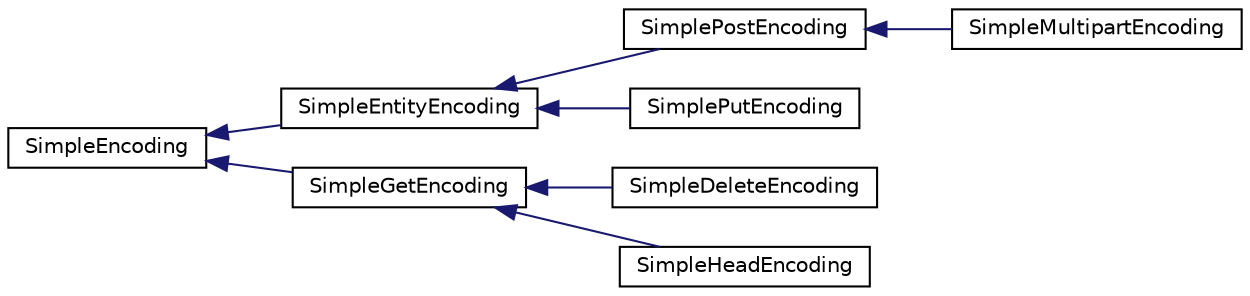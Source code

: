 digraph "Graphical Class Hierarchy"
{
  edge [fontname="Helvetica",fontsize="10",labelfontname="Helvetica",labelfontsize="10"];
  node [fontname="Helvetica",fontsize="10",shape=record];
  rankdir="LR";
  Node1 [label="SimpleEncoding",height=0.2,width=0.4,color="black", fillcolor="white", style="filled",URL="$class_simple_encoding.html"];
  Node1 -> Node2 [dir="back",color="midnightblue",fontsize="10",style="solid",fontname="Helvetica"];
  Node2 [label="SimpleEntityEncoding",height=0.2,width=0.4,color="black", fillcolor="white", style="filled",URL="$class_simple_entity_encoding.html"];
  Node2 -> Node3 [dir="back",color="midnightblue",fontsize="10",style="solid",fontname="Helvetica"];
  Node3 [label="SimplePostEncoding",height=0.2,width=0.4,color="black", fillcolor="white", style="filled",URL="$class_simple_post_encoding.html"];
  Node3 -> Node4 [dir="back",color="midnightblue",fontsize="10",style="solid",fontname="Helvetica"];
  Node4 [label="SimpleMultipartEncoding",height=0.2,width=0.4,color="black", fillcolor="white", style="filled",URL="$class_simple_multipart_encoding.html"];
  Node2 -> Node5 [dir="back",color="midnightblue",fontsize="10",style="solid",fontname="Helvetica"];
  Node5 [label="SimplePutEncoding",height=0.2,width=0.4,color="black", fillcolor="white", style="filled",URL="$class_simple_put_encoding.html"];
  Node1 -> Node6 [dir="back",color="midnightblue",fontsize="10",style="solid",fontname="Helvetica"];
  Node6 [label="SimpleGetEncoding",height=0.2,width=0.4,color="black", fillcolor="white", style="filled",URL="$class_simple_get_encoding.html"];
  Node6 -> Node7 [dir="back",color="midnightblue",fontsize="10",style="solid",fontname="Helvetica"];
  Node7 [label="SimpleDeleteEncoding",height=0.2,width=0.4,color="black", fillcolor="white", style="filled",URL="$class_simple_delete_encoding.html"];
  Node6 -> Node8 [dir="back",color="midnightblue",fontsize="10",style="solid",fontname="Helvetica"];
  Node8 [label="SimpleHeadEncoding",height=0.2,width=0.4,color="black", fillcolor="white", style="filled",URL="$class_simple_head_encoding.html"];
}
